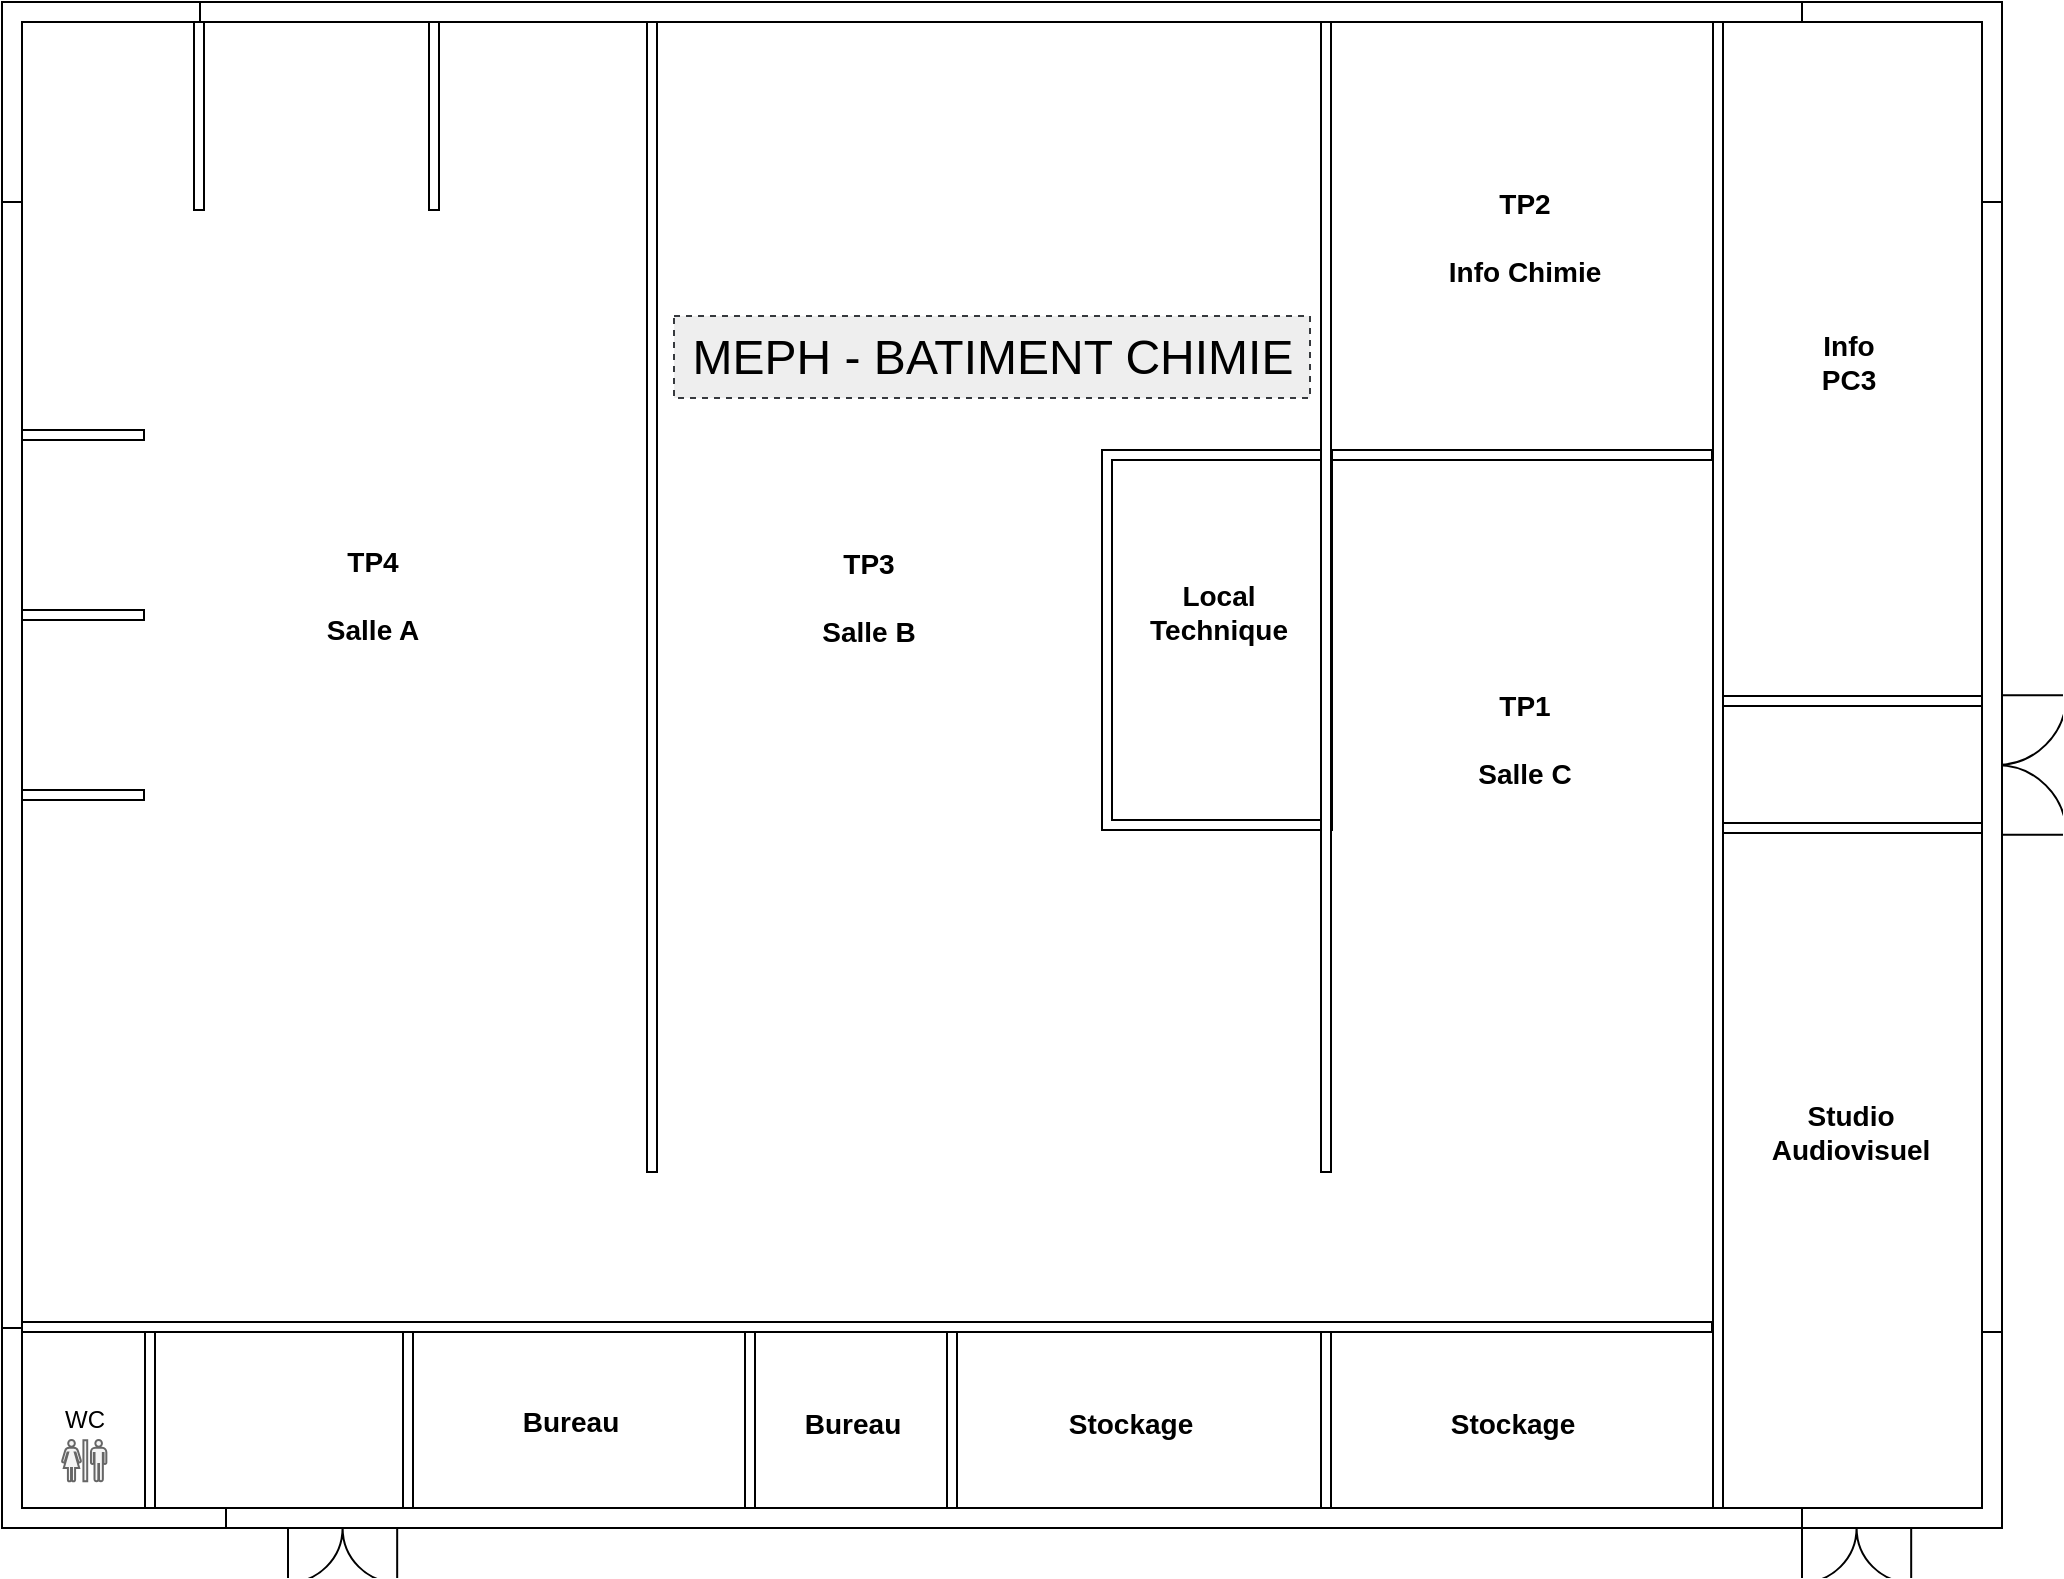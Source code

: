 <mxfile version="24.7.17">
  <diagram name="Page-1" id="pPMbkzpgSLtbPCeR25Ku">
    <mxGraphModel dx="1627" dy="1134" grid="0" gridSize="10" guides="1" tooltips="1" connect="1" arrows="1" fold="1" page="1" pageScale="1" pageWidth="1169" pageHeight="827" background="none" math="0" shadow="0">
      <root>
        <mxCell id="0" />
        <mxCell id="1" parent="0" />
        <mxCell id="apwUW1H52_Lenmefa1Gc-30" value="" style="verticalLabelPosition=bottom;html=1;verticalAlign=top;align=center;shape=mxgraph.floorplan.doorDouble;aspect=fixed;strokeColor=default;fontFamily=Helvetica;fontSize=12;fontColor=default;fillColor=default;" vertex="1" parent="1">
          <mxGeometry x="980" y="790" width="54.59" height="29" as="geometry" />
        </mxCell>
        <mxCell id="apwUW1H52_Lenmefa1Gc-10" value="" style="verticalLabelPosition=bottom;html=1;verticalAlign=top;align=center;shape=mxgraph.floorplan.room;wallThickness=5;" vertex="1" parent="1">
          <mxGeometry x="630" y="256" width="115" height="190" as="geometry" />
        </mxCell>
        <mxCell id="-AyQobPHOPctwBnEzQVu-17" value="" style="verticalLabelPosition=bottom;html=1;verticalAlign=top;align=center;shape=mxgraph.floorplan.doorDouble;aspect=fixed;strokeColor=default;fontFamily=Helvetica;fontSize=12;fontColor=default;fillColor=default;" parent="1" vertex="1">
          <mxGeometry x="223.0" y="790" width="54.59" height="29" as="geometry" />
        </mxCell>
        <mxCell id="apwUW1H52_Lenmefa1Gc-1" value="" style="verticalLabelPosition=bottom;html=1;verticalAlign=top;align=center;shape=mxgraph.floorplan.doorDouble;aspect=fixed;rotation=-90;" vertex="1" parent="1">
          <mxGeometry x="1056" y="395" width="69.65" height="37" as="geometry" />
        </mxCell>
        <mxCell id="-AyQobPHOPctwBnEzQVu-7" value="" style="verticalLabelPosition=bottom;html=1;verticalAlign=top;align=center;shape=mxgraph.floorplan.wall;fontFamily=Helvetica;fontSize=12;fillColor=default;wallThickness=5;" parent="1" vertex="1">
          <mxGeometry x="936" y="381" width="134" height="1" as="geometry" />
        </mxCell>
        <mxCell id="_IVkNDHX0kQ2XHPlicY4-4" value="" style="verticalLabelPosition=bottom;html=1;verticalAlign=top;align=center;shape=mxgraph.floorplan.wallCorner;direction=north" parent="1" vertex="1">
          <mxGeometry x="80" y="695" width="112" height="100" as="geometry" />
        </mxCell>
        <mxCell id="_IVkNDHX0kQ2XHPlicY4-5" value="" style="verticalLabelPosition=bottom;html=1;verticalAlign=top;align=center;shape=mxgraph.floorplan.wallCorner;" parent="1" vertex="1">
          <mxGeometry x="80" y="32" width="100" height="100" as="geometry" />
        </mxCell>
        <mxCell id="_IVkNDHX0kQ2XHPlicY4-6" value="" style="verticalLabelPosition=bottom;html=1;verticalAlign=top;align=center;shape=mxgraph.floorplan.wallCorner;direction=south;" parent="1" vertex="1">
          <mxGeometry x="980" y="32" width="100" height="100" as="geometry" />
        </mxCell>
        <mxCell id="_IVkNDHX0kQ2XHPlicY4-7" value="" style="verticalLabelPosition=bottom;html=1;verticalAlign=top;align=center;shape=mxgraph.floorplan.wallCorner;direction=west" parent="1" vertex="1">
          <mxGeometry x="980" y="695" width="100" height="100" as="geometry" />
        </mxCell>
        <mxCell id="_IVkNDHX0kQ2XHPlicY4-8" value="" style="verticalLabelPosition=bottom;html=1;verticalAlign=top;align=center;shape=mxgraph.floorplan.wall;direction=south;" parent="1" vertex="1">
          <mxGeometry x="1070" y="132" width="10" height="565" as="geometry" />
        </mxCell>
        <mxCell id="_IVkNDHX0kQ2XHPlicY4-10" value="" style="verticalLabelPosition=bottom;html=1;verticalAlign=top;align=center;shape=mxgraph.floorplan.wall;direction=south;" parent="1" vertex="1">
          <mxGeometry x="80" y="132" width="10" height="563" as="geometry" />
        </mxCell>
        <mxCell id="_IVkNDHX0kQ2XHPlicY4-12" value="" style="verticalLabelPosition=bottom;html=1;verticalAlign=top;align=center;shape=mxgraph.floorplan.wall;" parent="1" vertex="1">
          <mxGeometry x="179" y="32" width="801" height="10" as="geometry" />
        </mxCell>
        <mxCell id="-AyQobPHOPctwBnEzQVu-6" value="" style="verticalLabelPosition=bottom;html=1;verticalAlign=top;align=center;shape=mxgraph.floorplan.wall;direction=south;fontFamily=Helvetica;fontSize=12;wallThickness=5;" parent="1" vertex="1">
          <mxGeometry x="737" y="42" width="10" height="575" as="geometry" />
        </mxCell>
        <mxCell id="-AyQobPHOPctwBnEzQVu-9" value="WC" style="text;html=1;align=center;verticalAlign=middle;resizable=0;points=[];autosize=1;strokeColor=none;fillColor=none;fontFamily=Helvetica;fontSize=12;fontColor=default;" parent="1" vertex="1">
          <mxGeometry x="102" y="728" width="38" height="26" as="geometry" />
        </mxCell>
        <mxCell id="-AyQobPHOPctwBnEzQVu-22" value="" style="verticalLabelPosition=bottom;html=1;verticalAlign=top;align=center;shape=mxgraph.floorplan.wall;fontFamily=Helvetica;fontSize=12;" parent="1" vertex="1">
          <mxGeometry x="192" y="785" width="788" height="10" as="geometry" />
        </mxCell>
        <mxCell id="-AyQobPHOPctwBnEzQVu-44" value="TP4&lt;div&gt;&lt;br&gt;&lt;/div&gt;&lt;div&gt;Salle A&lt;/div&gt;" style="text;html=1;align=center;verticalAlign=middle;resizable=0;points=[];autosize=1;strokeColor=none;fillColor=none;fontFamily=Helvetica;fontSize=14;fontColor=default;fontStyle=1" parent="1" vertex="1">
          <mxGeometry x="234" y="298" width="62" height="62" as="geometry" />
        </mxCell>
        <mxCell id="-AyQobPHOPctwBnEzQVu-45" value="MEPH - BATIMENT CHIMIE" style="text;html=1;align=center;verticalAlign=middle;resizable=0;points=[];autosize=1;fontFamily=Helvetica;fontSize=24;fillColor=#eeeeee;strokeColor=#36393d;dashed=1;" parent="1" vertex="1">
          <mxGeometry x="416" y="189" width="318" height="41" as="geometry" />
        </mxCell>
        <mxCell id="apwUW1H52_Lenmefa1Gc-2" value="" style="verticalLabelPosition=bottom;html=1;verticalAlign=top;align=center;shape=mxgraph.floorplan.wall;fontFamily=Helvetica;fontSize=12;fillColor=default;wallThickness=5;" vertex="1" parent="1">
          <mxGeometry x="936" y="444.5" width="134" height="1" as="geometry" />
        </mxCell>
        <mxCell id="apwUW1H52_Lenmefa1Gc-3" value="" style="verticalLabelPosition=bottom;html=1;verticalAlign=top;align=center;shape=mxgraph.floorplan.wall;direction=south;fontFamily=Helvetica;fontSize=12;wallThickness=5;" vertex="1" parent="1">
          <mxGeometry x="933" y="42" width="10" height="743" as="geometry" />
        </mxCell>
        <mxCell id="apwUW1H52_Lenmefa1Gc-5" value="Studio&lt;div&gt;Audiovisuel&lt;/div&gt;" style="text;html=1;align=center;verticalAlign=middle;resizable=0;points=[];autosize=1;strokeColor=none;fillColor=none;fontFamily=Helvetica;fontSize=14;fontColor=default;fontStyle=1" vertex="1" parent="1">
          <mxGeometry x="958.5" y="574" width="90" height="46" as="geometry" />
        </mxCell>
        <mxCell id="apwUW1H52_Lenmefa1Gc-6" value="Info&lt;div&gt;PC3&lt;/div&gt;" style="text;html=1;align=center;verticalAlign=middle;resizable=0;points=[];autosize=1;strokeColor=none;fillColor=none;fontFamily=Helvetica;fontSize=14;fontColor=default;fontStyle=1" vertex="1" parent="1">
          <mxGeometry x="980.5" y="189" width="45" height="46" as="geometry" />
        </mxCell>
        <mxCell id="apwUW1H52_Lenmefa1Gc-7" value="" style="verticalLabelPosition=bottom;html=1;verticalAlign=top;align=center;shape=mxgraph.floorplan.wall;fontFamily=Helvetica;fontSize=12;fillColor=default;wallThickness=5;" vertex="1" parent="1">
          <mxGeometry x="745" y="258" width="190" height="1" as="geometry" />
        </mxCell>
        <mxCell id="apwUW1H52_Lenmefa1Gc-8" value="&lt;div&gt;TP2&lt;/div&gt;&lt;div&gt;&lt;br&gt;&lt;/div&gt;Info&amp;nbsp;&lt;span style=&quot;background-color: initial;&quot;&gt;Chimie&lt;/span&gt;" style="text;html=1;align=center;verticalAlign=middle;resizable=0;points=[];autosize=1;strokeColor=none;fillColor=none;fontFamily=Helvetica;fontSize=14;fontColor=default;fontStyle=1" vertex="1" parent="1">
          <mxGeometry x="796" y="119" width="89" height="62" as="geometry" />
        </mxCell>
        <mxCell id="apwUW1H52_Lenmefa1Gc-9" value="TP1&lt;div&gt;&lt;br&gt;&lt;/div&gt;&lt;div&gt;Salle C&lt;/div&gt;" style="text;html=1;align=center;verticalAlign=middle;resizable=0;points=[];autosize=1;strokeColor=none;fillColor=none;fontFamily=Helvetica;fontSize=14;fontColor=default;fontStyle=1" vertex="1" parent="1">
          <mxGeometry x="809.5" y="370" width="63" height="62" as="geometry" />
        </mxCell>
        <mxCell id="apwUW1H52_Lenmefa1Gc-11" value="Local&lt;div&gt;Technique&lt;/div&gt;" style="text;html=1;align=center;verticalAlign=middle;resizable=0;points=[];autosize=1;strokeColor=none;fillColor=none;fontFamily=Helvetica;fontSize=14;fontColor=default;fontStyle=1" vertex="1" parent="1">
          <mxGeometry x="647" y="314" width="82" height="46" as="geometry" />
        </mxCell>
        <mxCell id="apwUW1H52_Lenmefa1Gc-12" value="" style="verticalLabelPosition=bottom;html=1;verticalAlign=top;align=center;shape=mxgraph.floorplan.wall;direction=south;fontFamily=Helvetica;fontSize=12;wallThickness=5;" vertex="1" parent="1">
          <mxGeometry x="400" y="42" width="10" height="575" as="geometry" />
        </mxCell>
        <mxCell id="apwUW1H52_Lenmefa1Gc-13" value="" style="verticalLabelPosition=bottom;html=1;verticalAlign=top;align=center;shape=mxgraph.floorplan.wall;fontFamily=Helvetica;fontSize=12;fillColor=default;wallThickness=5;" vertex="1" parent="1">
          <mxGeometry x="90" y="694" width="845" height="1" as="geometry" />
        </mxCell>
        <mxCell id="apwUW1H52_Lenmefa1Gc-14" value="TP3&lt;div&gt;&lt;br&gt;&lt;/div&gt;&lt;div&gt;Salle B&lt;/div&gt;" style="text;html=1;align=center;verticalAlign=middle;resizable=0;points=[];autosize=1;strokeColor=none;fillColor=none;fontFamily=Helvetica;fontSize=14;fontColor=default;fontStyle=1" vertex="1" parent="1">
          <mxGeometry x="481.5" y="298.5" width="62" height="62" as="geometry" />
        </mxCell>
        <mxCell id="apwUW1H52_Lenmefa1Gc-15" value="" style="verticalLabelPosition=bottom;html=1;verticalAlign=top;align=center;shape=mxgraph.floorplan.wall;fontFamily=Helvetica;fontSize=12;fillColor=default;wallThickness=5;" vertex="1" parent="1">
          <mxGeometry x="90" y="248" width="61" height="1" as="geometry" />
        </mxCell>
        <mxCell id="apwUW1H52_Lenmefa1Gc-16" value="" style="verticalLabelPosition=bottom;html=1;verticalAlign=top;align=center;shape=mxgraph.floorplan.wall;fontFamily=Helvetica;fontSize=12;fillColor=default;wallThickness=5;" vertex="1" parent="1">
          <mxGeometry x="90" y="338" width="61" height="1" as="geometry" />
        </mxCell>
        <mxCell id="apwUW1H52_Lenmefa1Gc-17" value="" style="verticalLabelPosition=bottom;html=1;verticalAlign=top;align=center;shape=mxgraph.floorplan.wall;fontFamily=Helvetica;fontSize=12;fillColor=default;wallThickness=5;" vertex="1" parent="1">
          <mxGeometry x="90" y="428" width="61" height="1" as="geometry" />
        </mxCell>
        <mxCell id="apwUW1H52_Lenmefa1Gc-18" value="" style="verticalLabelPosition=bottom;html=1;verticalAlign=top;align=center;shape=mxgraph.floorplan.wall;fontFamily=Helvetica;fontSize=12;fillColor=default;wallThickness=5;rotation=90;" vertex="1" parent="1">
          <mxGeometry x="131.5" y="88.5" width="94" height="1" as="geometry" />
        </mxCell>
        <mxCell id="apwUW1H52_Lenmefa1Gc-19" value="" style="verticalLabelPosition=bottom;html=1;verticalAlign=top;align=center;shape=mxgraph.floorplan.wall;fontFamily=Helvetica;fontSize=12;fillColor=default;wallThickness=5;rotation=90;" vertex="1" parent="1">
          <mxGeometry x="249" y="88.5" width="94" height="1" as="geometry" />
        </mxCell>
        <mxCell id="apwUW1H52_Lenmefa1Gc-20" value="" style="verticalLabelPosition=bottom;html=1;verticalAlign=top;align=center;shape=mxgraph.floorplan.wall;fontFamily=Helvetica;fontSize=12;fillColor=default;wallThickness=5;rotation=90;" vertex="1" parent="1">
          <mxGeometry x="110" y="740.5" width="88" height="1" as="geometry" />
        </mxCell>
        <mxCell id="apwUW1H52_Lenmefa1Gc-21" value="" style="shape=mxgraph.signs.people.unisex;html=1;pointerEvents=1;fillColor=#f5f5f5;strokeColor=#666666;verticalLabelPosition=bottom;verticalAlign=top;align=center;sketch=0;fontColor=#333333;" vertex="1" parent="1">
          <mxGeometry x="109.83" y="751" width="22.35" height="21" as="geometry" />
        </mxCell>
        <mxCell id="apwUW1H52_Lenmefa1Gc-22" value="" style="verticalLabelPosition=bottom;html=1;verticalAlign=top;align=center;shape=mxgraph.floorplan.wall;fontFamily=Helvetica;fontSize=12;fillColor=default;wallThickness=5;rotation=90;" vertex="1" parent="1">
          <mxGeometry x="239" y="740.5" width="88" height="1" as="geometry" />
        </mxCell>
        <mxCell id="apwUW1H52_Lenmefa1Gc-23" value="" style="verticalLabelPosition=bottom;html=1;verticalAlign=top;align=center;shape=mxgraph.floorplan.wall;fontFamily=Helvetica;fontSize=12;fillColor=default;wallThickness=5;rotation=90;" vertex="1" parent="1">
          <mxGeometry x="410" y="740.5" width="88" height="1" as="geometry" />
        </mxCell>
        <mxCell id="apwUW1H52_Lenmefa1Gc-24" value="Bureau" style="text;html=1;align=center;verticalAlign=middle;resizable=0;points=[];autosize=1;strokeColor=none;fillColor=none;fontFamily=Helvetica;fontSize=14;fontColor=default;fontStyle=1" vertex="1" parent="1">
          <mxGeometry x="332" y="727" width="63" height="29" as="geometry" />
        </mxCell>
        <mxCell id="apwUW1H52_Lenmefa1Gc-25" value="Bureau" style="text;html=1;align=center;verticalAlign=middle;resizable=0;points=[];autosize=1;strokeColor=none;fillColor=none;fontFamily=Helvetica;fontSize=14;fontColor=default;fontStyle=1" vertex="1" parent="1">
          <mxGeometry x="473" y="728" width="63" height="29" as="geometry" />
        </mxCell>
        <mxCell id="apwUW1H52_Lenmefa1Gc-26" value="" style="verticalLabelPosition=bottom;html=1;verticalAlign=top;align=center;shape=mxgraph.floorplan.wall;fontFamily=Helvetica;fontSize=12;fillColor=default;wallThickness=5;rotation=90;" vertex="1" parent="1">
          <mxGeometry x="511" y="740.5" width="88" height="1" as="geometry" />
        </mxCell>
        <mxCell id="apwUW1H52_Lenmefa1Gc-27" value="" style="verticalLabelPosition=bottom;html=1;verticalAlign=top;align=center;shape=mxgraph.floorplan.wall;fontFamily=Helvetica;fontSize=12;fillColor=default;wallThickness=5;rotation=90;" vertex="1" parent="1">
          <mxGeometry x="698" y="740.5" width="88" height="1" as="geometry" />
        </mxCell>
        <mxCell id="apwUW1H52_Lenmefa1Gc-28" value="Stockage" style="text;html=1;align=center;verticalAlign=middle;resizable=0;points=[];autosize=1;strokeColor=none;fillColor=none;fontFamily=Helvetica;fontSize=14;fontColor=default;fontStyle=1" vertex="1" parent="1">
          <mxGeometry x="606" y="728" width="76" height="29" as="geometry" />
        </mxCell>
        <mxCell id="apwUW1H52_Lenmefa1Gc-29" value="Stockage" style="text;html=1;align=center;verticalAlign=middle;resizable=0;points=[];autosize=1;strokeColor=none;fillColor=none;fontFamily=Helvetica;fontSize=14;fontColor=default;fontStyle=1" vertex="1" parent="1">
          <mxGeometry x="796.5" y="728" width="76" height="29" as="geometry" />
        </mxCell>
      </root>
    </mxGraphModel>
  </diagram>
</mxfile>

